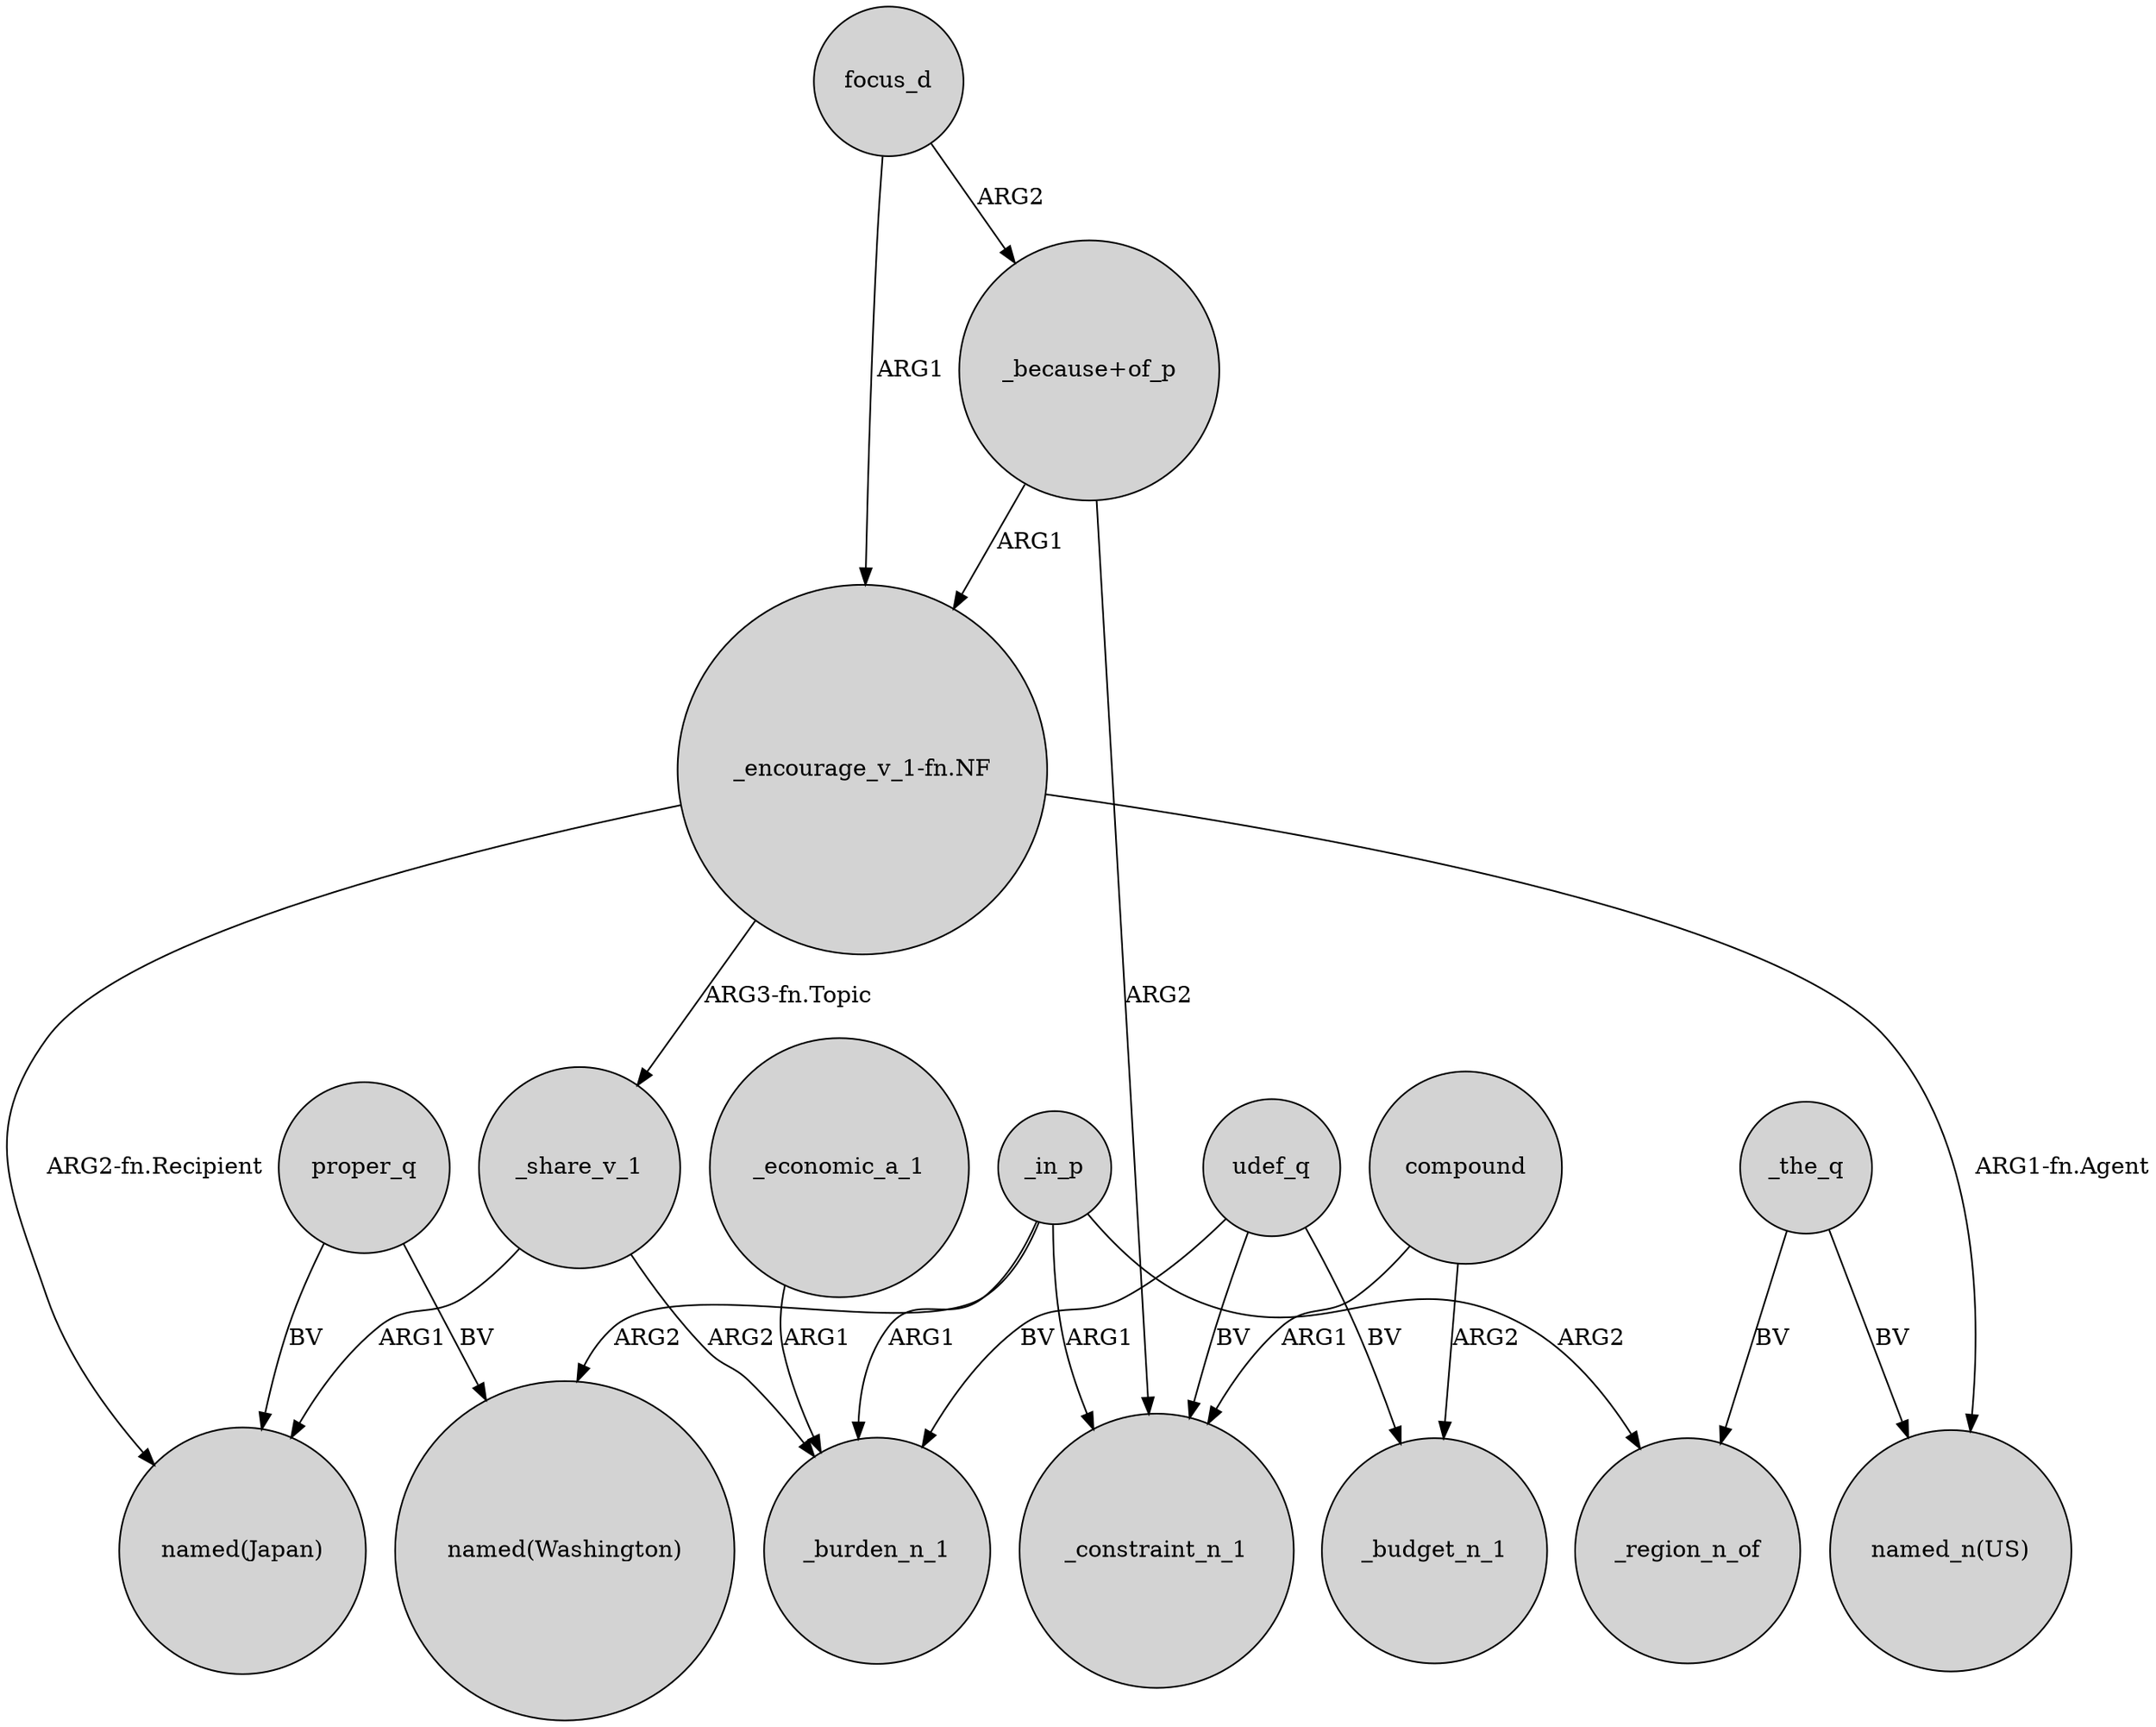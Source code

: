 digraph {
	node [shape=circle style=filled]
	focus_d -> "_encourage_v_1-fn.NF" [label=ARG1]
	_economic_a_1 -> _burden_n_1 [label=ARG1]
	_in_p -> _constraint_n_1 [label=ARG1]
	"_because+of_p" -> _constraint_n_1 [label=ARG2]
	compound -> _budget_n_1 [label=ARG2]
	proper_q -> "named(Japan)" [label=BV]
	_the_q -> "named_n(US)" [label=BV]
	proper_q -> "named(Washington)" [label=BV]
	"_because+of_p" -> "_encourage_v_1-fn.NF" [label=ARG1]
	"_encourage_v_1-fn.NF" -> "named(Japan)" [label="ARG2-fn.Recipient"]
	udef_q -> _constraint_n_1 [label=BV]
	"_encourage_v_1-fn.NF" -> "named_n(US)" [label="ARG1-fn.Agent"]
	_in_p -> _burden_n_1 [label=ARG1]
	udef_q -> _budget_n_1 [label=BV]
	focus_d -> "_because+of_p" [label=ARG2]
	udef_q -> _burden_n_1 [label=BV]
	_in_p -> _region_n_of [label=ARG2]
	_in_p -> "named(Washington)" [label=ARG2]
	"_encourage_v_1-fn.NF" -> _share_v_1 [label="ARG3-fn.Topic"]
	_share_v_1 -> _burden_n_1 [label=ARG2]
	_share_v_1 -> "named(Japan)" [label=ARG1]
	_the_q -> _region_n_of [label=BV]
	compound -> _constraint_n_1 [label=ARG1]
}
